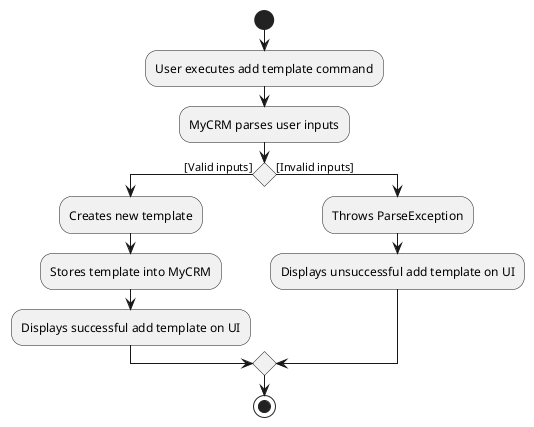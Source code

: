 @startuml
start
:User executes add template command;
:MyCRM parses user inputs;
if () then ([Valid inputs])
    :Creates new template;
    :Stores template into MyCRM;
    :Displays successful add template on UI;
else ([Invalid inputs])
    :Throws ParseException;
    :Displays unsuccessful add template on UI;
endif
stop

@enduml